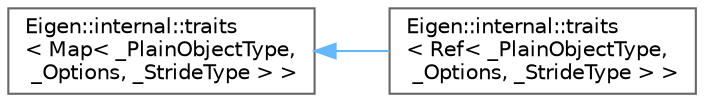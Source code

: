 digraph "Graphical Class Hierarchy"
{
 // LATEX_PDF_SIZE
  bgcolor="transparent";
  edge [fontname=Helvetica,fontsize=10,labelfontname=Helvetica,labelfontsize=10];
  node [fontname=Helvetica,fontsize=10,shape=box,height=0.2,width=0.4];
  rankdir="LR";
  Node0 [id="Node000000",label="Eigen::internal::traits\l\< Map\< _PlainObjectType,\l _Options, _StrideType \> \>",height=0.2,width=0.4,color="grey40", fillcolor="white", style="filled",URL="$structEigen_1_1internal_1_1traits.html",tooltip=" "];
  Node0 -> Node1 [id="edge1053_Node000000_Node000001",dir="back",color="steelblue1",style="solid",tooltip=" "];
  Node1 [id="Node000001",label="Eigen::internal::traits\l\< Ref\< _PlainObjectType,\l _Options, _StrideType \> \>",height=0.2,width=0.4,color="grey40", fillcolor="white", style="filled",URL="$structEigen_1_1internal_1_1traits_3_01Ref_3_01__PlainObjectType_00_01__Options_00_01__StrideType_01_4_01_4.html",tooltip=" "];
}
